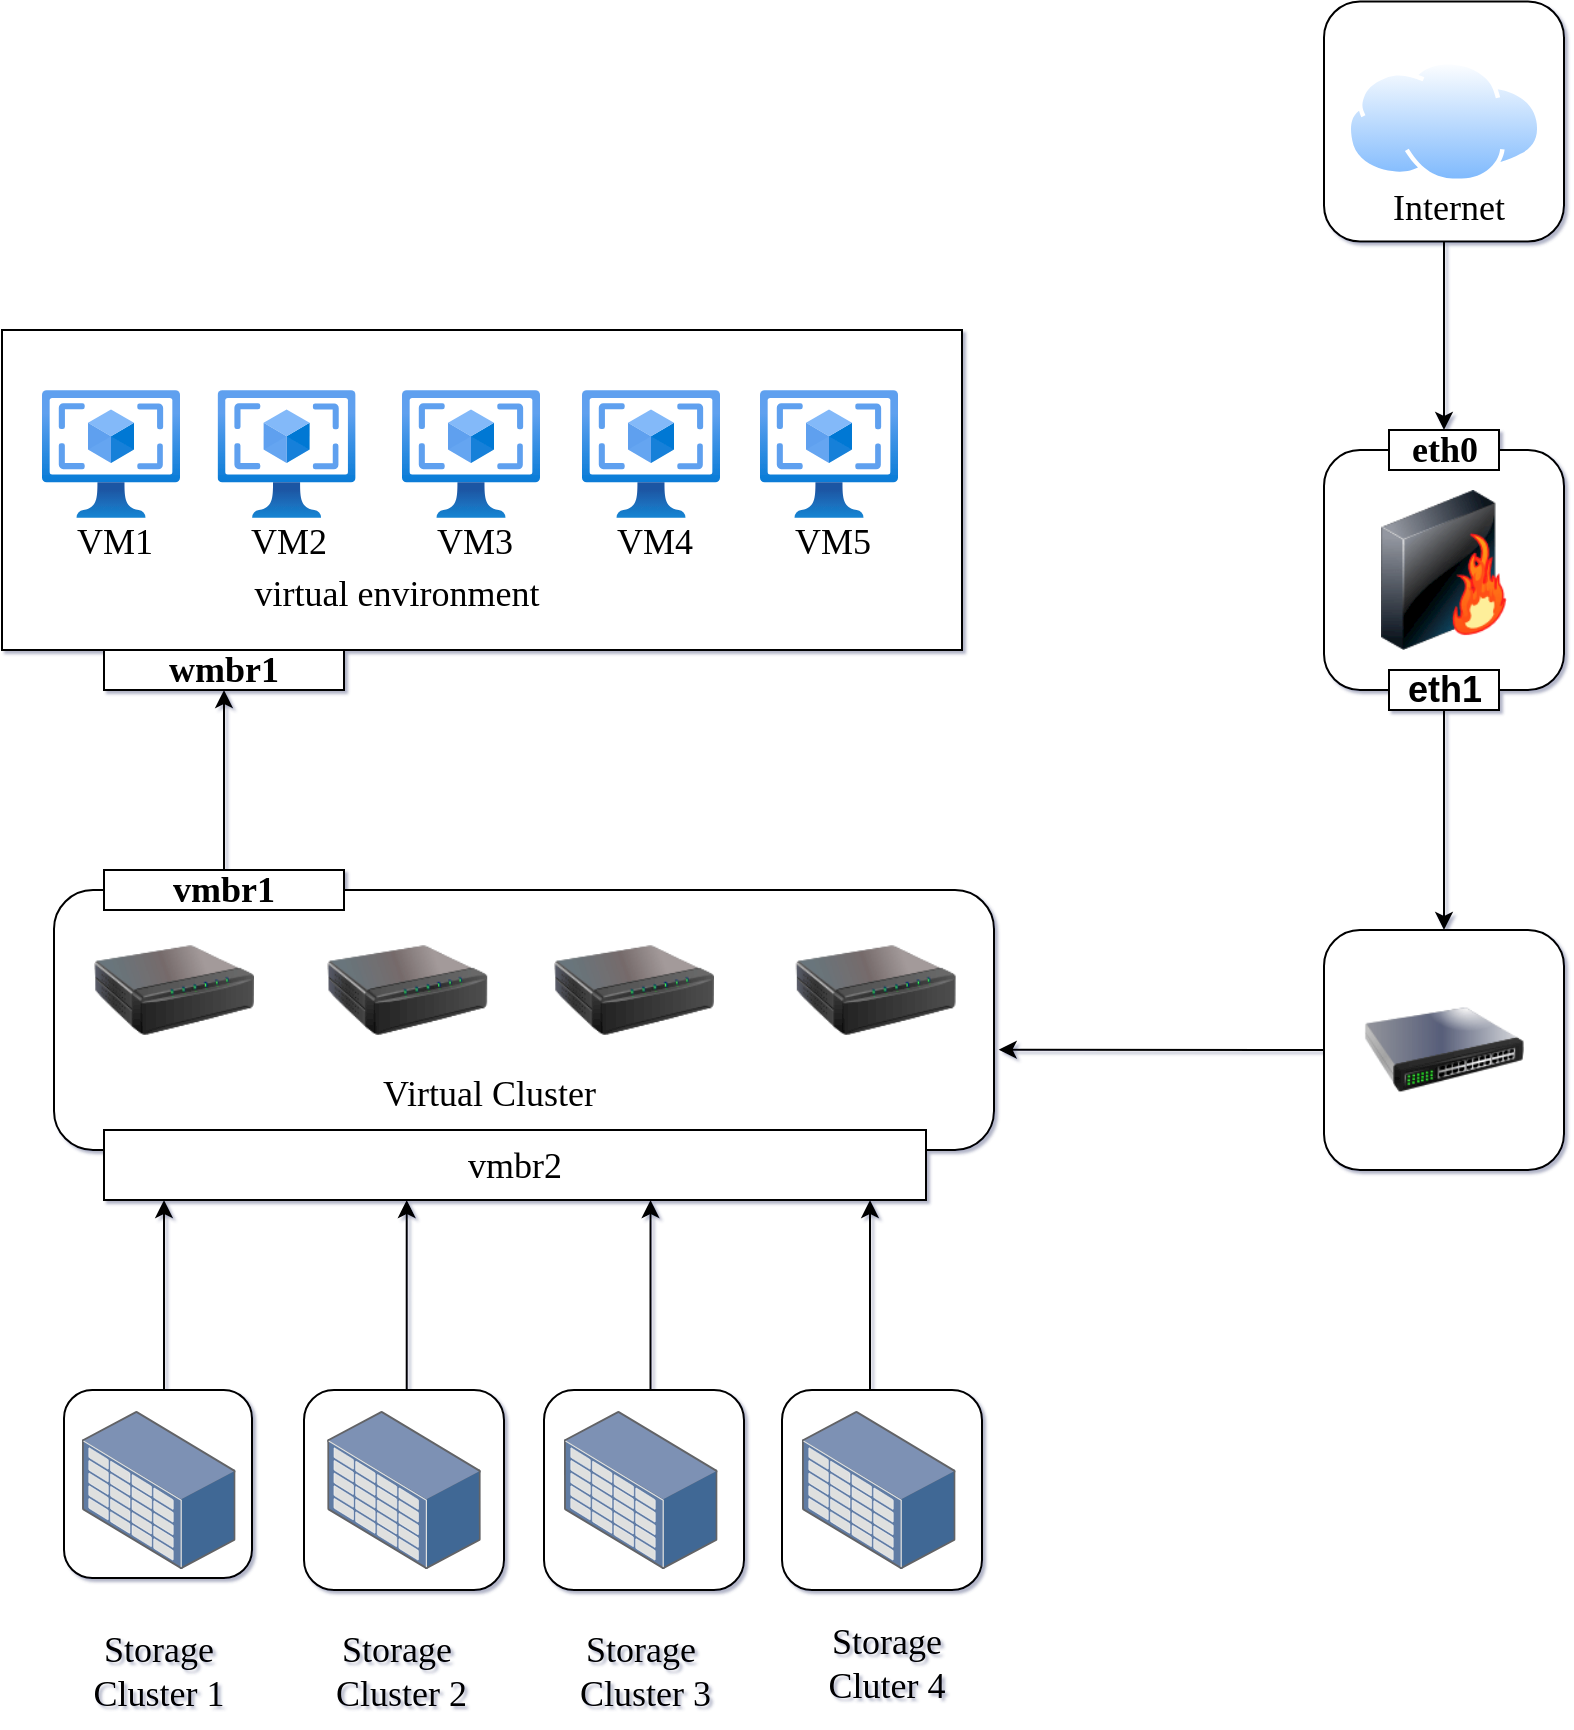 <mxfile version="15.9.1" type="github">
  <diagram id="sITRDCoIyQt7Vuvpm0_R" name="Page-1">
    <mxGraphModel dx="1673" dy="946" grid="0" gridSize="10" guides="1" tooltips="1" connect="1" arrows="1" fold="1" page="1" pageScale="1" pageWidth="3300" pageHeight="4681" background="#ffffff" math="0" shadow="1">
      <root>
        <mxCell id="0" />
        <mxCell id="1" parent="0" />
        <object label="" id="NnuMO9S15qBKYC3hB-iO-40">
          <mxCell style="rounded=1;whiteSpace=wrap;html=1;glass=0;fillColor=default;fontSize=18;" vertex="1" parent="1">
            <mxGeometry x="105" y="650" width="470" height="130" as="geometry" />
          </mxCell>
        </object>
        <mxCell id="NnuMO9S15qBKYC3hB-iO-19" value="" style="image;html=1;image=img/lib/clip_art/networking/Print_Server_128x128.png;fontSize=18;" vertex="1" parent="1">
          <mxGeometry x="125" y="660" width="80" height="80" as="geometry" />
        </mxCell>
        <mxCell id="NnuMO9S15qBKYC3hB-iO-23" value="" style="image;html=1;image=img/lib/clip_art/networking/Print_Server_128x128.png;fontSize=18;" vertex="1" parent="1">
          <mxGeometry x="241.6" y="660" width="80" height="80" as="geometry" />
        </mxCell>
        <mxCell id="NnuMO9S15qBKYC3hB-iO-24" value="" style="image;html=1;image=img/lib/clip_art/networking/Print_Server_128x128.png;fontSize=18;" vertex="1" parent="1">
          <mxGeometry x="355.0" y="660" width="80" height="80" as="geometry" />
        </mxCell>
        <mxCell id="NnuMO9S15qBKYC3hB-iO-63" style="edgeStyle=none;rounded=0;orthogonalLoop=1;jettySize=auto;html=1;fontFamily=Times New Roman;fontSize=18;targetPerimeterSpacing=0;" edge="1" parent="1" source="NnuMO9S15qBKYC3hB-iO-42" target="NnuMO9S15qBKYC3hB-iO-43">
          <mxGeometry relative="1" as="geometry" />
        </mxCell>
        <mxCell id="NnuMO9S15qBKYC3hB-iO-42" value="&lt;h5 style=&quot;font-size: 18px&quot;&gt;&lt;font face=&quot;Times New Roman&quot; style=&quot;font-size: 18px&quot;&gt;vmbr1&lt;/font&gt;&lt;/h5&gt;" style="rounded=0;whiteSpace=wrap;html=1;glass=0;fillColor=default;fontSize=18;" vertex="1" parent="1">
          <mxGeometry x="130" y="640" width="120" height="20" as="geometry" />
        </mxCell>
        <mxCell id="NnuMO9S15qBKYC3hB-iO-133" value="" style="edgeStyle=none;rounded=0;jumpSize=7;orthogonalLoop=1;jettySize=auto;html=1;fontFamily=Times New Roman;fontSize=18;targetPerimeterSpacing=0;" edge="1" parent="1" source="NnuMO9S15qBKYC3hB-iO-43" target="NnuMO9S15qBKYC3hB-iO-129">
          <mxGeometry relative="1" as="geometry" />
        </mxCell>
        <mxCell id="NnuMO9S15qBKYC3hB-iO-43" value="&lt;h5 style=&quot;font-size: 18px&quot;&gt;&lt;font face=&quot;Times New Roman&quot; style=&quot;font-size: 18px&quot;&gt;wmbr1&lt;/font&gt;&lt;/h5&gt;" style="rounded=0;whiteSpace=wrap;html=1;glass=0;fillColor=default;fontSize=18;" vertex="1" parent="1">
          <mxGeometry x="130" y="530" width="120" height="20" as="geometry" />
        </mxCell>
        <mxCell id="NnuMO9S15qBKYC3hB-iO-47" value="" style="image;html=1;image=img/lib/clip_art/networking/Print_Server_128x128.png;fontSize=18;" vertex="1" parent="1">
          <mxGeometry x="475.8" y="660" width="80" height="80" as="geometry" />
        </mxCell>
        <mxCell id="NnuMO9S15qBKYC3hB-iO-64" value="" style="endArrow=classic;html=1;rounded=0;fontFamily=Times New Roman;fontSize=18;targetPerimeterSpacing=0;jumpSize=7;entryX=0.073;entryY=1;entryDx=0;entryDy=0;entryPerimeter=0;" edge="1" parent="1" target="NnuMO9S15qBKYC3hB-iO-137">
          <mxGeometry width="50" height="50" relative="1" as="geometry">
            <mxPoint x="160" y="900" as="sourcePoint" />
            <mxPoint x="160" y="821" as="targetPoint" />
            <Array as="points">
              <mxPoint x="160" y="854" />
            </Array>
          </mxGeometry>
        </mxCell>
        <mxCell id="NnuMO9S15qBKYC3hB-iO-68" style="edgeStyle=none;rounded=0;jumpSize=7;orthogonalLoop=1;jettySize=auto;html=1;entryX=0.5;entryY=1;entryDx=0;entryDy=0;fontFamily=Times New Roman;fontSize=18;targetPerimeterSpacing=0;" edge="1" parent="1">
          <mxGeometry relative="1" as="geometry">
            <mxPoint x="280" y="790" as="sourcePoint" />
            <mxPoint x="280" y="790" as="targetPoint" />
          </mxGeometry>
        </mxCell>
        <mxCell id="NnuMO9S15qBKYC3hB-iO-77" value="" style="edgeStyle=none;rounded=0;jumpSize=7;orthogonalLoop=1;jettySize=auto;html=1;fontFamily=Times New Roman;fontSize=18;targetPerimeterSpacing=0;entryX=1.005;entryY=0.614;entryDx=0;entryDy=0;entryPerimeter=0;" edge="1" parent="1" target="NnuMO9S15qBKYC3hB-iO-40">
          <mxGeometry relative="1" as="geometry">
            <mxPoint x="740" y="729.992" as="sourcePoint" />
            <mxPoint x="660" y="730" as="targetPoint" />
          </mxGeometry>
        </mxCell>
        <mxCell id="NnuMO9S15qBKYC3hB-iO-82" value="" style="whiteSpace=wrap;html=1;aspect=fixed;rounded=1;glass=0;sketch=0;fontFamily=Times New Roman;fontSize=18;strokeColor=default;fillColor=default;" vertex="1" parent="1">
          <mxGeometry x="740" y="670" width="120" height="120" as="geometry" />
        </mxCell>
        <mxCell id="NnuMO9S15qBKYC3hB-iO-83" value="" style="image;html=1;image=img/lib/clip_art/networking/Switch_128x128.png;rounded=1;glass=0;sketch=0;fontFamily=Times New Roman;fontSize=18;strokeColor=default;fillColor=default;imageBackground=none;imageBorder=none;" vertex="1" parent="1">
          <mxGeometry x="760" y="690" width="80" height="80" as="geometry" />
        </mxCell>
        <mxCell id="NnuMO9S15qBKYC3hB-iO-90" value="" style="edgeStyle=none;rounded=0;jumpSize=7;orthogonalLoop=1;jettySize=auto;html=1;fontFamily=Times New Roman;fontSize=18;targetPerimeterSpacing=0;entryX=0.5;entryY=0;entryDx=0;entryDy=0;" edge="1" parent="1" source="NnuMO9S15qBKYC3hB-iO-85" target="NnuMO9S15qBKYC3hB-iO-82">
          <mxGeometry relative="1" as="geometry">
            <mxPoint x="800" y="630" as="targetPoint" />
          </mxGeometry>
        </mxCell>
        <mxCell id="NnuMO9S15qBKYC3hB-iO-85" value="" style="whiteSpace=wrap;html=1;aspect=fixed;rounded=1;glass=0;sketch=0;fontFamily=Times New Roman;fontSize=18;strokeColor=default;fillColor=default;" vertex="1" parent="1">
          <mxGeometry x="740" y="430" width="120" height="120" as="geometry" />
        </mxCell>
        <mxCell id="NnuMO9S15qBKYC3hB-iO-86" value="" style="image;html=1;image=img/lib/clip_art/networking/Firewall-page1_128x128.png;rounded=1;glass=0;sketch=0;fontFamily=Times New Roman;fontSize=18;strokeColor=default;fillColor=default;" vertex="1" parent="1">
          <mxGeometry x="760" y="450" width="80" height="80" as="geometry" />
        </mxCell>
        <mxCell id="NnuMO9S15qBKYC3hB-iO-91" value="&lt;h5 style=&quot;font-size: 18px;&quot;&gt;eth1&lt;/h5&gt;" style="rounded=0;whiteSpace=wrap;html=1;glass=0;fillColor=default;fontSize=18;" vertex="1" parent="1">
          <mxGeometry x="772.5" y="540" width="55" height="20" as="geometry" />
        </mxCell>
        <mxCell id="NnuMO9S15qBKYC3hB-iO-98" value="" style="edgeStyle=none;rounded=0;jumpSize=7;orthogonalLoop=1;jettySize=auto;html=1;fontFamily=Times New Roman;fontSize=18;targetPerimeterSpacing=0;" edge="1" parent="1" source="NnuMO9S15qBKYC3hB-iO-94" target="NnuMO9S15qBKYC3hB-iO-97">
          <mxGeometry relative="1" as="geometry" />
        </mxCell>
        <mxCell id="NnuMO9S15qBKYC3hB-iO-94" value="" style="whiteSpace=wrap;html=1;aspect=fixed;rounded=1;glass=0;sketch=0;fontFamily=Times New Roman;fontSize=18;strokeColor=default;fillColor=default;" vertex="1" parent="1">
          <mxGeometry x="740" y="205.75" width="120" height="120" as="geometry" />
        </mxCell>
        <mxCell id="NnuMO9S15qBKYC3hB-iO-95" value="" style="aspect=fixed;perimeter=ellipsePerimeter;html=1;align=center;shadow=0;dashed=0;spacingTop=3;image;image=img/lib/active_directory/internet_cloud.svg;rounded=1;glass=0;sketch=0;fontFamily=Times New Roman;fontSize=18;strokeColor=default;fillColor=default;" vertex="1" parent="1">
          <mxGeometry x="751.19" y="235" width="97.62" height="61.5" as="geometry" />
        </mxCell>
        <mxCell id="NnuMO9S15qBKYC3hB-iO-97" value="&lt;h5 style=&quot;font-size: 18px;&quot;&gt;eth0&lt;/h5&gt;" style="rounded=0;whiteSpace=wrap;html=1;glass=0;fillColor=default;fontFamily=Times New Roman;fontSize=18;" vertex="1" parent="1">
          <mxGeometry x="772.5" y="420" width="55" height="20" as="geometry" />
        </mxCell>
        <mxCell id="NnuMO9S15qBKYC3hB-iO-99" value="" style="whiteSpace=wrap;html=1;aspect=fixed;rounded=1;glass=0;sketch=0;fontFamily=Times New Roman;fontSize=18;strokeColor=default;fillColor=default;" vertex="1" parent="1">
          <mxGeometry x="110" y="900" width="94" height="94" as="geometry" />
        </mxCell>
        <mxCell id="NnuMO9S15qBKYC3hB-iO-100" value="" style="points=[];aspect=fixed;html=1;align=center;shadow=0;dashed=0;image;image=img/lib/allied_telesis/storage/Datacenter_Server_Storage_Unit_Large.svg;imageBorder=none;imageBackground=default;sketch=0;fontSize=18;" vertex="1" parent="1">
          <mxGeometry x="119.0" y="910.4" width="76.8" height="79.2" as="geometry" />
        </mxCell>
        <mxCell id="NnuMO9S15qBKYC3hB-iO-101" value="" style="whiteSpace=wrap;html=1;aspect=fixed;rounded=1;glass=0;sketch=0;fontFamily=Times New Roman;fontSize=18;strokeColor=default;fillColor=default;" vertex="1" parent="1">
          <mxGeometry x="230" y="900" width="100" height="100" as="geometry" />
        </mxCell>
        <mxCell id="NnuMO9S15qBKYC3hB-iO-102" value="" style="points=[];aspect=fixed;html=1;align=center;shadow=0;dashed=0;image;image=img/lib/allied_telesis/storage/Datacenter_Server_Storage_Unit_Large.svg;imageBorder=none;imageBackground=default;sketch=0;fontSize=18;" vertex="1" parent="1">
          <mxGeometry x="241.6" y="910.4" width="76.8" height="79.2" as="geometry" />
        </mxCell>
        <mxCell id="NnuMO9S15qBKYC3hB-iO-103" value="" style="whiteSpace=wrap;html=1;aspect=fixed;rounded=1;glass=0;sketch=0;fontFamily=Times New Roman;fontSize=18;strokeColor=default;fillColor=default;" vertex="1" parent="1">
          <mxGeometry x="350" y="900" width="100" height="100" as="geometry" />
        </mxCell>
        <mxCell id="NnuMO9S15qBKYC3hB-iO-104" value="" style="points=[];aspect=fixed;html=1;align=center;shadow=0;dashed=0;image;image=img/lib/allied_telesis/storage/Datacenter_Server_Storage_Unit_Large.svg;imageBorder=none;imageBackground=default;sketch=0;fontSize=18;" vertex="1" parent="1">
          <mxGeometry x="360.0" y="910.4" width="76.8" height="79.2" as="geometry" />
        </mxCell>
        <mxCell id="NnuMO9S15qBKYC3hB-iO-105" value="" style="whiteSpace=wrap;html=1;aspect=fixed;rounded=1;glass=0;sketch=0;fontFamily=Times New Roman;fontSize=18;strokeColor=default;fillColor=default;" vertex="1" parent="1">
          <mxGeometry x="469" y="900" width="100" height="100" as="geometry" />
        </mxCell>
        <mxCell id="NnuMO9S15qBKYC3hB-iO-106" value="" style="points=[];aspect=fixed;html=1;align=center;shadow=0;dashed=0;image;image=img/lib/allied_telesis/storage/Datacenter_Server_Storage_Unit_Large.svg;imageBorder=none;imageBackground=default;sketch=0;fontSize=18;" vertex="1" parent="1">
          <mxGeometry x="479.0" y="910.4" width="76.8" height="79.2" as="geometry" />
        </mxCell>
        <mxCell id="NnuMO9S15qBKYC3hB-iO-108" value="Storage &lt;br&gt;Cluster 1" style="text;html=1;align=center;verticalAlign=middle;resizable=0;points=[];autosize=1;strokeColor=none;fillColor=none;fontSize=18;fontFamily=Times New Roman;" vertex="1" parent="1">
          <mxGeometry x="119" y="1017" width="76" height="48" as="geometry" />
        </mxCell>
        <mxCell id="NnuMO9S15qBKYC3hB-iO-109" value="Storage&lt;br&gt;&amp;nbsp;Cluster 2" style="text;html=1;align=center;verticalAlign=middle;resizable=0;points=[];autosize=1;strokeColor=none;fillColor=none;fontSize=18;fontFamily=Times New Roman;" vertex="1" parent="1">
          <mxGeometry x="236" y="1017" width="80" height="48" as="geometry" />
        </mxCell>
        <mxCell id="NnuMO9S15qBKYC3hB-iO-110" value="Storage&lt;br&gt;&amp;nbsp;Cluster 3" style="text;html=1;align=center;verticalAlign=middle;resizable=0;points=[];autosize=1;strokeColor=none;fillColor=none;fontSize=18;fontFamily=Times New Roman;" vertex="1" parent="1">
          <mxGeometry x="358.4" y="1017" width="80" height="48" as="geometry" />
        </mxCell>
        <mxCell id="NnuMO9S15qBKYC3hB-iO-111" value="Storage&lt;br&gt;Cluter 4" style="text;html=1;align=center;verticalAlign=middle;resizable=0;points=[];autosize=1;strokeColor=none;fillColor=none;fontSize=18;fontFamily=Times New Roman;" vertex="1" parent="1">
          <mxGeometry x="486.8" y="1013" width="69" height="48" as="geometry" />
        </mxCell>
        <mxCell id="NnuMO9S15qBKYC3hB-iO-118" value="&amp;nbsp;Virtual Cluster" style="text;html=1;align=center;verticalAlign=middle;resizable=0;points=[];autosize=1;strokeColor=none;fillColor=none;fontSize=18;fontFamily=Times New Roman;" vertex="1" parent="1">
          <mxGeometry x="259" y="739" width="121" height="26" as="geometry" />
        </mxCell>
        <mxCell id="NnuMO9S15qBKYC3hB-iO-119" value="Internet" style="text;html=1;align=center;verticalAlign=middle;resizable=0;points=[];autosize=1;strokeColor=none;fillColor=none;fontSize=18;fontFamily=Times New Roman;" vertex="1" parent="1">
          <mxGeometry x="769" y="295.5" width="66" height="26" as="geometry" />
        </mxCell>
        <mxCell id="NnuMO9S15qBKYC3hB-iO-122" value="" style="rounded=0;whiteSpace=wrap;html=1;fillColor=default;labelBorderColor=none;labelBackgroundColor=#FFFFFF;fontSize=18;" vertex="1" parent="1">
          <mxGeometry x="79" y="370" width="480" height="160" as="geometry" />
        </mxCell>
        <mxCell id="NnuMO9S15qBKYC3hB-iO-123" value="" style="aspect=fixed;html=1;points=[];align=center;image;fontSize=18;image=img/lib/azure2/compute/VM_Images_Classic.svg;labelBackgroundColor=#FFFFFF;labelBorderColor=none;fillColor=default;" vertex="1" parent="1">
          <mxGeometry x="99" y="400" width="69" height="64" as="geometry" />
        </mxCell>
        <mxCell id="NnuMO9S15qBKYC3hB-iO-124" value="" style="aspect=fixed;html=1;points=[];align=center;image;fontSize=18;image=img/lib/azure2/compute/VM_Images_Classic.svg;labelBackgroundColor=#FFFFFF;labelBorderColor=none;fillColor=default;" vertex="1" parent="1">
          <mxGeometry x="186.8" y="400" width="69" height="64" as="geometry" />
        </mxCell>
        <mxCell id="NnuMO9S15qBKYC3hB-iO-125" value="" style="aspect=fixed;html=1;points=[];align=center;image;fontSize=18;image=img/lib/azure2/compute/VM_Images_Classic.svg;labelBackgroundColor=#FFFFFF;labelBorderColor=none;fillColor=default;" vertex="1" parent="1">
          <mxGeometry x="279" y="400" width="69" height="64" as="geometry" />
        </mxCell>
        <mxCell id="NnuMO9S15qBKYC3hB-iO-126" value="" style="aspect=fixed;html=1;points=[];align=center;image;fontSize=18;image=img/lib/azure2/compute/VM_Images_Classic.svg;labelBackgroundColor=#FFFFFF;labelBorderColor=none;fillColor=default;" vertex="1" parent="1">
          <mxGeometry x="369" y="400" width="69" height="64" as="geometry" />
        </mxCell>
        <mxCell id="NnuMO9S15qBKYC3hB-iO-127" value="" style="aspect=fixed;html=1;points=[];align=center;image;fontSize=18;image=img/lib/azure2/compute/VM_Images_Classic.svg;labelBackgroundColor=#FFFFFF;labelBorderColor=none;fillColor=default;" vertex="1" parent="1">
          <mxGeometry x="458" y="400" width="69" height="64" as="geometry" />
        </mxCell>
        <mxCell id="NnuMO9S15qBKYC3hB-iO-128" value="VM1" style="text;html=1;align=center;verticalAlign=middle;resizable=0;points=[];autosize=1;strokeColor=none;fillColor=none;fontSize=18;fontFamily=Times New Roman;" vertex="1" parent="1">
          <mxGeometry x="111" y="463" width="48" height="26" as="geometry" />
        </mxCell>
        <mxCell id="NnuMO9S15qBKYC3hB-iO-129" value="VM2" style="text;html=1;align=center;verticalAlign=middle;resizable=0;points=[];autosize=1;strokeColor=none;fillColor=none;fontSize=18;fontFamily=Times New Roman;" vertex="1" parent="1">
          <mxGeometry x="198.3" y="463" width="48" height="26" as="geometry" />
        </mxCell>
        <mxCell id="NnuMO9S15qBKYC3hB-iO-130" value="VM3" style="text;html=1;align=center;verticalAlign=middle;resizable=0;points=[];autosize=1;strokeColor=none;fillColor=none;fontSize=18;fontFamily=Times New Roman;" vertex="1" parent="1">
          <mxGeometry x="291" y="463" width="48" height="26" as="geometry" />
        </mxCell>
        <mxCell id="NnuMO9S15qBKYC3hB-iO-131" value="VM4" style="text;html=1;align=center;verticalAlign=middle;resizable=0;points=[];autosize=1;strokeColor=none;fillColor=none;fontSize=18;fontFamily=Times New Roman;" vertex="1" parent="1">
          <mxGeometry x="380.5" y="463" width="48" height="26" as="geometry" />
        </mxCell>
        <mxCell id="NnuMO9S15qBKYC3hB-iO-132" value="VM5" style="text;html=1;align=center;verticalAlign=middle;resizable=0;points=[];autosize=1;strokeColor=none;fillColor=none;fontSize=18;fontFamily=Times New Roman;" vertex="1" parent="1">
          <mxGeometry x="469.5" y="463" width="48" height="26" as="geometry" />
        </mxCell>
        <mxCell id="NnuMO9S15qBKYC3hB-iO-134" value="virtual environment" style="text;html=1;align=center;verticalAlign=middle;resizable=0;points=[];autosize=1;strokeColor=none;fillColor=none;fontSize=18;fontFamily=Times New Roman;" vertex="1" parent="1">
          <mxGeometry x="200" y="489" width="152" height="26" as="geometry" />
        </mxCell>
        <mxCell id="NnuMO9S15qBKYC3hB-iO-137" value="vmbr2" style="rounded=0;whiteSpace=wrap;html=1;glass=0;sketch=0;fontFamily=Times New Roman;fontSize=18;strokeColor=default;fillColor=default;" vertex="1" parent="1">
          <mxGeometry x="130" y="770" width="411" height="35" as="geometry" />
        </mxCell>
        <mxCell id="NnuMO9S15qBKYC3hB-iO-138" value="" style="endArrow=classic;html=1;rounded=0;fontFamily=Times New Roman;fontSize=18;targetPerimeterSpacing=0;jumpSize=7;entryX=0.073;entryY=1;entryDx=0;entryDy=0;entryPerimeter=0;" edge="1" parent="1">
          <mxGeometry width="50" height="50" relative="1" as="geometry">
            <mxPoint x="513" y="900" as="sourcePoint" />
            <mxPoint x="513.003" y="805" as="targetPoint" />
            <Array as="points">
              <mxPoint x="513" y="854" />
            </Array>
          </mxGeometry>
        </mxCell>
        <mxCell id="NnuMO9S15qBKYC3hB-iO-139" value="" style="endArrow=classic;html=1;rounded=0;fontFamily=Times New Roman;fontSize=18;targetPerimeterSpacing=0;jumpSize=7;entryX=0.073;entryY=1;entryDx=0;entryDy=0;entryPerimeter=0;" edge="1" parent="1">
          <mxGeometry width="50" height="50" relative="1" as="geometry">
            <mxPoint x="403.26" y="900" as="sourcePoint" />
            <mxPoint x="403.263" y="805" as="targetPoint" />
            <Array as="points">
              <mxPoint x="403.26" y="854" />
            </Array>
          </mxGeometry>
        </mxCell>
        <mxCell id="NnuMO9S15qBKYC3hB-iO-140" value="" style="endArrow=classic;html=1;rounded=0;fontFamily=Times New Roman;fontSize=18;targetPerimeterSpacing=0;jumpSize=7;entryX=0.073;entryY=1;entryDx=0;entryDy=0;entryPerimeter=0;" edge="1" parent="1">
          <mxGeometry width="50" height="50" relative="1" as="geometry">
            <mxPoint x="281.36" y="900" as="sourcePoint" />
            <mxPoint x="281.363" y="805" as="targetPoint" />
            <Array as="points">
              <mxPoint x="281.36" y="854" />
            </Array>
          </mxGeometry>
        </mxCell>
      </root>
    </mxGraphModel>
  </diagram>
</mxfile>

